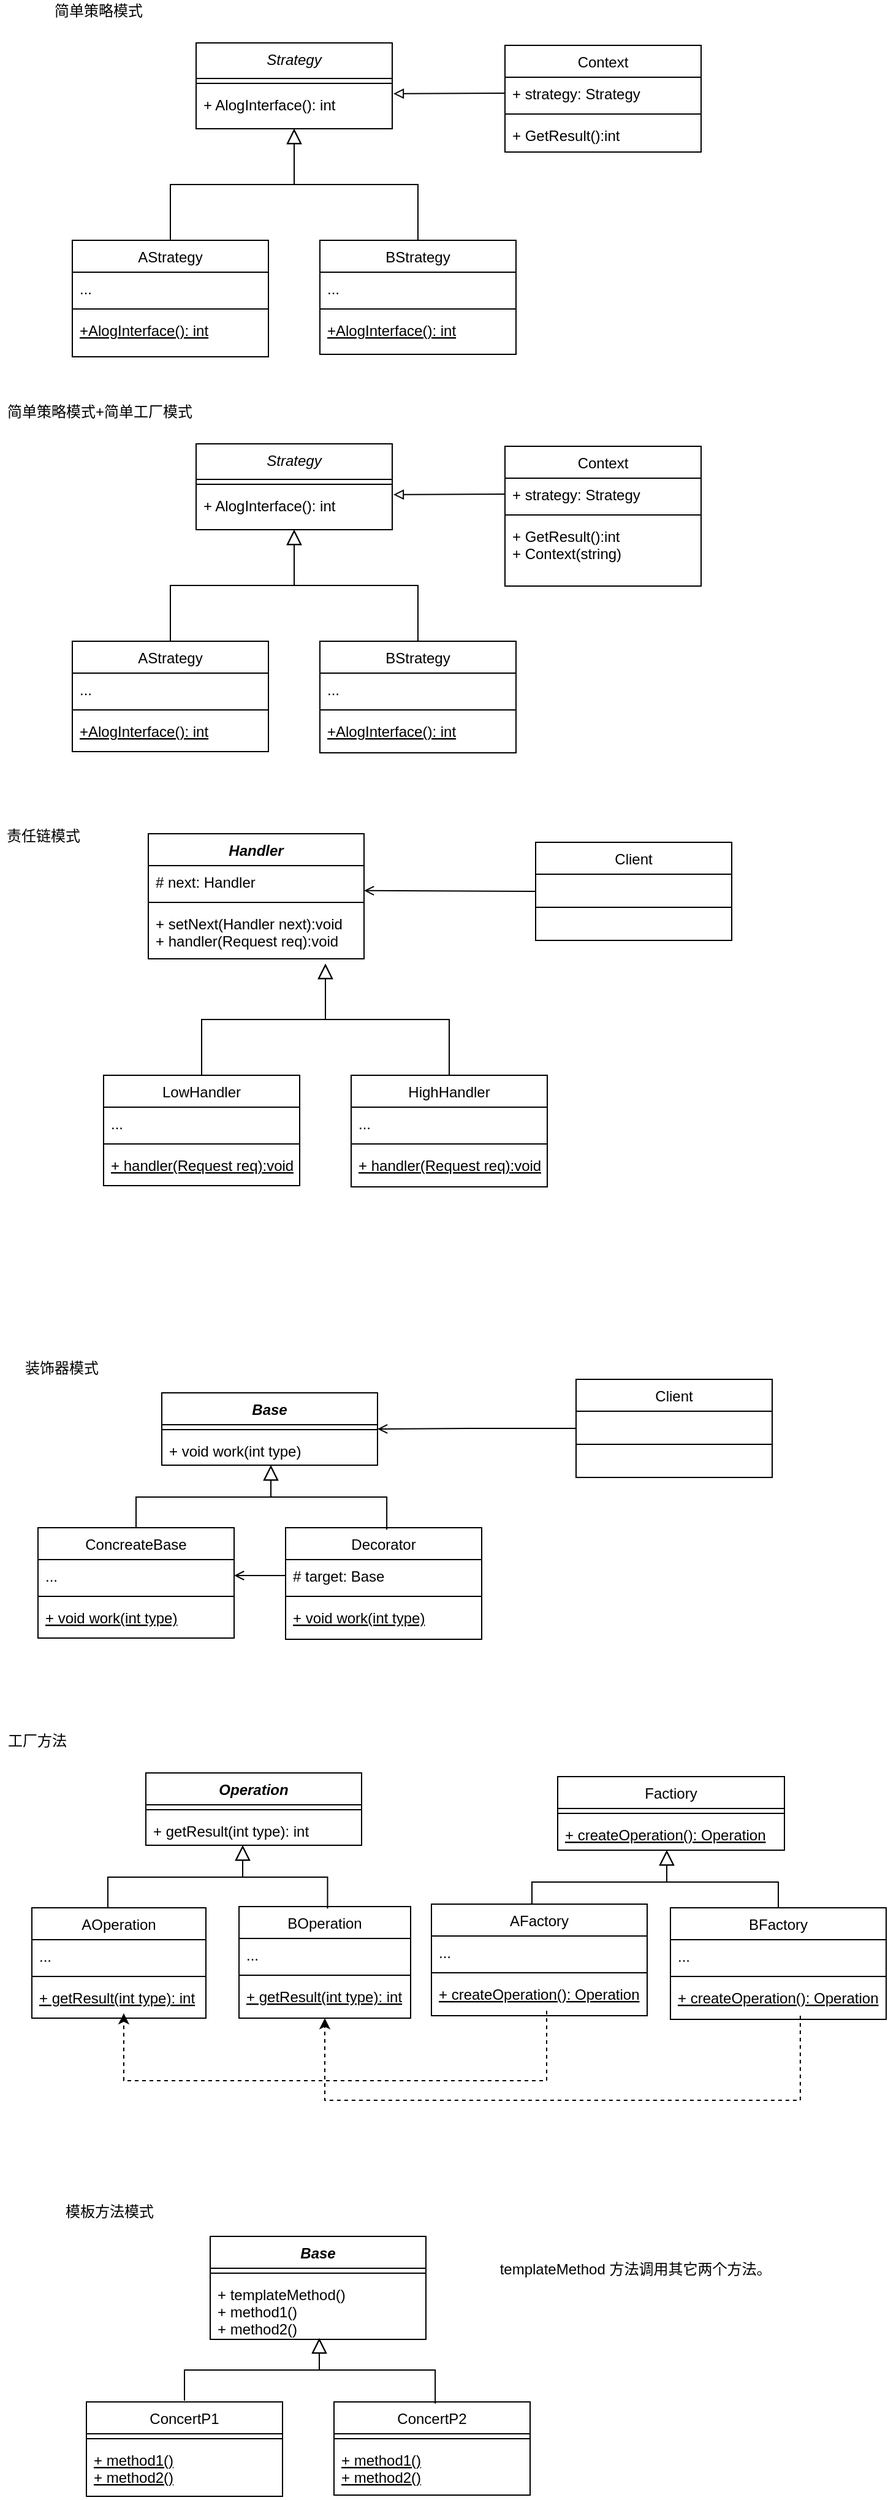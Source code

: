 <mxfile version="17.2.4" type="device"><diagram id="C5RBs43oDa-KdzZeNtuy" name="Page-1"><mxGraphModel dx="1016" dy="612" grid="0" gridSize="10" guides="1" tooltips="1" connect="1" arrows="1" fold="1" page="1" pageScale="1" pageWidth="827" pageHeight="1169" math="0" shadow="0"><root><mxCell id="WIyWlLk6GJQsqaUBKTNV-0"/><mxCell id="WIyWlLk6GJQsqaUBKTNV-1" parent="WIyWlLk6GJQsqaUBKTNV-0"/><mxCell id="zkfFHV4jXpPFQw0GAbJ--0" value="Strategy" style="swimlane;fontStyle=2;align=center;verticalAlign=top;childLayout=stackLayout;horizontal=1;startSize=29;horizontalStack=0;resizeParent=1;resizeLast=0;collapsible=1;marginBottom=0;rounded=0;shadow=0;strokeWidth=1;" parent="WIyWlLk6GJQsqaUBKTNV-1" vertex="1"><mxGeometry x="220" y="120" width="160" height="70" as="geometry"><mxRectangle x="230" y="140" width="160" height="26" as="alternateBounds"/></mxGeometry></mxCell><mxCell id="zkfFHV4jXpPFQw0GAbJ--4" value="" style="line;html=1;strokeWidth=1;align=left;verticalAlign=middle;spacingTop=-1;spacingLeft=3;spacingRight=3;rotatable=0;labelPosition=right;points=[];portConstraint=eastwest;" parent="zkfFHV4jXpPFQw0GAbJ--0" vertex="1"><mxGeometry y="29" width="160" height="8" as="geometry"/></mxCell><mxCell id="zkfFHV4jXpPFQw0GAbJ--5" value="+ AlogInterface(): int" style="text;align=left;verticalAlign=top;spacingLeft=4;spacingRight=4;overflow=hidden;rotatable=0;points=[[0,0.5],[1,0.5]];portConstraint=eastwest;" parent="zkfFHV4jXpPFQw0GAbJ--0" vertex="1"><mxGeometry y="37" width="160" height="23" as="geometry"/></mxCell><mxCell id="zkfFHV4jXpPFQw0GAbJ--6" value="AStrategy" style="swimlane;fontStyle=0;align=center;verticalAlign=top;childLayout=stackLayout;horizontal=1;startSize=26;horizontalStack=0;resizeParent=1;resizeLast=0;collapsible=1;marginBottom=0;rounded=0;shadow=0;strokeWidth=1;" parent="WIyWlLk6GJQsqaUBKTNV-1" vertex="1"><mxGeometry x="119" y="281" width="160" height="95" as="geometry"><mxRectangle x="130" y="380" width="160" height="26" as="alternateBounds"/></mxGeometry></mxCell><mxCell id="zkfFHV4jXpPFQw0GAbJ--7" value="..." style="text;align=left;verticalAlign=top;spacingLeft=4;spacingRight=4;overflow=hidden;rotatable=0;points=[[0,0.5],[1,0.5]];portConstraint=eastwest;" parent="zkfFHV4jXpPFQw0GAbJ--6" vertex="1"><mxGeometry y="26" width="160" height="26" as="geometry"/></mxCell><mxCell id="zkfFHV4jXpPFQw0GAbJ--9" value="" style="line;html=1;strokeWidth=1;align=left;verticalAlign=middle;spacingTop=-1;spacingLeft=3;spacingRight=3;rotatable=0;labelPosition=right;points=[];portConstraint=eastwest;" parent="zkfFHV4jXpPFQw0GAbJ--6" vertex="1"><mxGeometry y="52" width="160" height="8" as="geometry"/></mxCell><mxCell id="zkfFHV4jXpPFQw0GAbJ--10" value="+AlogInterface(): int" style="text;align=left;verticalAlign=top;spacingLeft=4;spacingRight=4;overflow=hidden;rotatable=0;points=[[0,0.5],[1,0.5]];portConstraint=eastwest;fontStyle=4" parent="zkfFHV4jXpPFQw0GAbJ--6" vertex="1"><mxGeometry y="60" width="160" height="26" as="geometry"/></mxCell><mxCell id="zkfFHV4jXpPFQw0GAbJ--12" value="" style="endArrow=block;endSize=10;endFill=0;shadow=0;strokeWidth=1;rounded=0;edgeStyle=elbowEdgeStyle;elbow=vertical;" parent="WIyWlLk6GJQsqaUBKTNV-1" source="zkfFHV4jXpPFQw0GAbJ--6" target="zkfFHV4jXpPFQw0GAbJ--0" edge="1"><mxGeometry width="160" relative="1" as="geometry"><mxPoint x="200" y="203" as="sourcePoint"/><mxPoint x="200" y="203" as="targetPoint"/></mxGeometry></mxCell><mxCell id="zkfFHV4jXpPFQw0GAbJ--16" value="" style="endArrow=block;endSize=10;endFill=0;shadow=0;strokeWidth=1;rounded=0;edgeStyle=elbowEdgeStyle;elbow=vertical;exitX=0.5;exitY=0;exitDx=0;exitDy=0;" parent="WIyWlLk6GJQsqaUBKTNV-1" source="UuvxoceK0n72K5gJhey3-2" edge="1"><mxGeometry width="160" relative="1" as="geometry"><mxPoint x="385" y="244" as="sourcePoint"/><mxPoint x="300" y="190" as="targetPoint"/></mxGeometry></mxCell><mxCell id="zkfFHV4jXpPFQw0GAbJ--17" value="Context" style="swimlane;fontStyle=0;align=center;verticalAlign=top;childLayout=stackLayout;horizontal=1;startSize=26;horizontalStack=0;resizeParent=1;resizeLast=0;collapsible=1;marginBottom=0;rounded=0;shadow=0;strokeWidth=1;" parent="WIyWlLk6GJQsqaUBKTNV-1" vertex="1"><mxGeometry x="472" y="122" width="160" height="87" as="geometry"><mxRectangle x="550" y="140" width="160" height="26" as="alternateBounds"/></mxGeometry></mxCell><mxCell id="zkfFHV4jXpPFQw0GAbJ--18" value="+ strategy: Strategy " style="text;align=left;verticalAlign=top;spacingLeft=4;spacingRight=4;overflow=hidden;rotatable=0;points=[[0,0.5],[1,0.5]];portConstraint=eastwest;" parent="zkfFHV4jXpPFQw0GAbJ--17" vertex="1"><mxGeometry y="26" width="160" height="26" as="geometry"/></mxCell><mxCell id="zkfFHV4jXpPFQw0GAbJ--23" value="" style="line;html=1;strokeWidth=1;align=left;verticalAlign=middle;spacingTop=-1;spacingLeft=3;spacingRight=3;rotatable=0;labelPosition=right;points=[];portConstraint=eastwest;" parent="zkfFHV4jXpPFQw0GAbJ--17" vertex="1"><mxGeometry y="52" width="160" height="8" as="geometry"/></mxCell><mxCell id="zkfFHV4jXpPFQw0GAbJ--25" value="+ GetResult():int" style="text;align=left;verticalAlign=top;spacingLeft=4;spacingRight=4;overflow=hidden;rotatable=0;points=[[0,0.5],[1,0.5]];portConstraint=eastwest;" parent="zkfFHV4jXpPFQw0GAbJ--17" vertex="1"><mxGeometry y="60" width="160" height="26" as="geometry"/></mxCell><mxCell id="UuvxoceK0n72K5gJhey3-1" value="" style="endArrow=block;html=1;rounded=0;entryX=1.006;entryY=0.192;entryDx=0;entryDy=0;entryPerimeter=0;exitX=0;exitY=0.5;exitDx=0;exitDy=0;endFill=0;" parent="WIyWlLk6GJQsqaUBKTNV-1" source="zkfFHV4jXpPFQw0GAbJ--18" target="zkfFHV4jXpPFQw0GAbJ--5" edge="1"><mxGeometry width="50" height="50" relative="1" as="geometry"><mxPoint x="387" y="331" as="sourcePoint"/><mxPoint x="437" y="281" as="targetPoint"/></mxGeometry></mxCell><mxCell id="UuvxoceK0n72K5gJhey3-2" value="BStrategy" style="swimlane;fontStyle=0;align=center;verticalAlign=top;childLayout=stackLayout;horizontal=1;startSize=26;horizontalStack=0;resizeParent=1;resizeLast=0;collapsible=1;marginBottom=0;rounded=0;shadow=0;strokeWidth=1;" parent="WIyWlLk6GJQsqaUBKTNV-1" vertex="1"><mxGeometry x="321" y="281" width="160" height="93" as="geometry"><mxRectangle x="130" y="380" width="160" height="26" as="alternateBounds"/></mxGeometry></mxCell><mxCell id="UuvxoceK0n72K5gJhey3-3" value="..." style="text;align=left;verticalAlign=top;spacingLeft=4;spacingRight=4;overflow=hidden;rotatable=0;points=[[0,0.5],[1,0.5]];portConstraint=eastwest;" parent="UuvxoceK0n72K5gJhey3-2" vertex="1"><mxGeometry y="26" width="160" height="26" as="geometry"/></mxCell><mxCell id="UuvxoceK0n72K5gJhey3-4" value="" style="line;html=1;strokeWidth=1;align=left;verticalAlign=middle;spacingTop=-1;spacingLeft=3;spacingRight=3;rotatable=0;labelPosition=right;points=[];portConstraint=eastwest;" parent="UuvxoceK0n72K5gJhey3-2" vertex="1"><mxGeometry y="52" width="160" height="8" as="geometry"/></mxCell><mxCell id="UuvxoceK0n72K5gJhey3-5" value="+AlogInterface(): int" style="text;align=left;verticalAlign=top;spacingLeft=4;spacingRight=4;overflow=hidden;rotatable=0;points=[[0,0.5],[1,0.5]];portConstraint=eastwest;fontStyle=4" parent="UuvxoceK0n72K5gJhey3-2" vertex="1"><mxGeometry y="60" width="160" height="26" as="geometry"/></mxCell><mxCell id="UuvxoceK0n72K5gJhey3-6" value="简单策略模式" style="text;html=1;align=center;verticalAlign=middle;resizable=0;points=[];autosize=1;strokeColor=none;fillColor=none;" parent="WIyWlLk6GJQsqaUBKTNV-1" vertex="1"><mxGeometry x="99" y="85" width="82" height="18" as="geometry"/></mxCell><mxCell id="UuvxoceK0n72K5gJhey3-7" value="Strategy" style="swimlane;fontStyle=2;align=center;verticalAlign=top;childLayout=stackLayout;horizontal=1;startSize=29;horizontalStack=0;resizeParent=1;resizeLast=0;collapsible=1;marginBottom=0;rounded=0;shadow=0;strokeWidth=1;" parent="WIyWlLk6GJQsqaUBKTNV-1" vertex="1"><mxGeometry x="220" y="447" width="160" height="70" as="geometry"><mxRectangle x="230" y="140" width="160" height="26" as="alternateBounds"/></mxGeometry></mxCell><mxCell id="UuvxoceK0n72K5gJhey3-8" value="" style="line;html=1;strokeWidth=1;align=left;verticalAlign=middle;spacingTop=-1;spacingLeft=3;spacingRight=3;rotatable=0;labelPosition=right;points=[];portConstraint=eastwest;" parent="UuvxoceK0n72K5gJhey3-7" vertex="1"><mxGeometry y="29" width="160" height="8" as="geometry"/></mxCell><mxCell id="UuvxoceK0n72K5gJhey3-9" value="+ AlogInterface(): int" style="text;align=left;verticalAlign=top;spacingLeft=4;spacingRight=4;overflow=hidden;rotatable=0;points=[[0,0.5],[1,0.5]];portConstraint=eastwest;" parent="UuvxoceK0n72K5gJhey3-7" vertex="1"><mxGeometry y="37" width="160" height="23" as="geometry"/></mxCell><mxCell id="UuvxoceK0n72K5gJhey3-10" value="AStrategy" style="swimlane;fontStyle=0;align=center;verticalAlign=top;childLayout=stackLayout;horizontal=1;startSize=26;horizontalStack=0;resizeParent=1;resizeLast=0;collapsible=1;marginBottom=0;rounded=0;shadow=0;strokeWidth=1;" parent="WIyWlLk6GJQsqaUBKTNV-1" vertex="1"><mxGeometry x="119" y="608" width="160" height="90" as="geometry"><mxRectangle x="130" y="380" width="160" height="26" as="alternateBounds"/></mxGeometry></mxCell><mxCell id="UuvxoceK0n72K5gJhey3-11" value="..." style="text;align=left;verticalAlign=top;spacingLeft=4;spacingRight=4;overflow=hidden;rotatable=0;points=[[0,0.5],[1,0.5]];portConstraint=eastwest;" parent="UuvxoceK0n72K5gJhey3-10" vertex="1"><mxGeometry y="26" width="160" height="26" as="geometry"/></mxCell><mxCell id="UuvxoceK0n72K5gJhey3-12" value="" style="line;html=1;strokeWidth=1;align=left;verticalAlign=middle;spacingTop=-1;spacingLeft=3;spacingRight=3;rotatable=0;labelPosition=right;points=[];portConstraint=eastwest;" parent="UuvxoceK0n72K5gJhey3-10" vertex="1"><mxGeometry y="52" width="160" height="8" as="geometry"/></mxCell><mxCell id="UuvxoceK0n72K5gJhey3-13" value="+AlogInterface(): int" style="text;align=left;verticalAlign=top;spacingLeft=4;spacingRight=4;overflow=hidden;rotatable=0;points=[[0,0.5],[1,0.5]];portConstraint=eastwest;fontStyle=4" parent="UuvxoceK0n72K5gJhey3-10" vertex="1"><mxGeometry y="60" width="160" height="26" as="geometry"/></mxCell><mxCell id="UuvxoceK0n72K5gJhey3-14" value="" style="endArrow=block;endSize=10;endFill=0;shadow=0;strokeWidth=1;rounded=0;edgeStyle=elbowEdgeStyle;elbow=vertical;" parent="WIyWlLk6GJQsqaUBKTNV-1" source="UuvxoceK0n72K5gJhey3-10" target="UuvxoceK0n72K5gJhey3-7" edge="1"><mxGeometry width="160" relative="1" as="geometry"><mxPoint x="200" y="530" as="sourcePoint"/><mxPoint x="200" y="530" as="targetPoint"/></mxGeometry></mxCell><mxCell id="UuvxoceK0n72K5gJhey3-15" value="" style="endArrow=block;endSize=10;endFill=0;shadow=0;strokeWidth=1;rounded=0;edgeStyle=elbowEdgeStyle;elbow=vertical;exitX=0.5;exitY=0;exitDx=0;exitDy=0;" parent="WIyWlLk6GJQsqaUBKTNV-1" source="UuvxoceK0n72K5gJhey3-21" edge="1"><mxGeometry width="160" relative="1" as="geometry"><mxPoint x="385" y="571" as="sourcePoint"/><mxPoint x="300" y="517" as="targetPoint"/></mxGeometry></mxCell><mxCell id="UuvxoceK0n72K5gJhey3-16" value="Context" style="swimlane;fontStyle=0;align=center;verticalAlign=top;childLayout=stackLayout;horizontal=1;startSize=26;horizontalStack=0;resizeParent=1;resizeLast=0;collapsible=1;marginBottom=0;rounded=0;shadow=0;strokeWidth=1;" parent="WIyWlLk6GJQsqaUBKTNV-1" vertex="1"><mxGeometry x="472" y="449" width="160" height="114" as="geometry"><mxRectangle x="550" y="140" width="160" height="26" as="alternateBounds"/></mxGeometry></mxCell><mxCell id="UuvxoceK0n72K5gJhey3-17" value="+ strategy: Strategy " style="text;align=left;verticalAlign=top;spacingLeft=4;spacingRight=4;overflow=hidden;rotatable=0;points=[[0,0.5],[1,0.5]];portConstraint=eastwest;" parent="UuvxoceK0n72K5gJhey3-16" vertex="1"><mxGeometry y="26" width="160" height="26" as="geometry"/></mxCell><mxCell id="UuvxoceK0n72K5gJhey3-18" value="" style="line;html=1;strokeWidth=1;align=left;verticalAlign=middle;spacingTop=-1;spacingLeft=3;spacingRight=3;rotatable=0;labelPosition=right;points=[];portConstraint=eastwest;" parent="UuvxoceK0n72K5gJhey3-16" vertex="1"><mxGeometry y="52" width="160" height="8" as="geometry"/></mxCell><mxCell id="UuvxoceK0n72K5gJhey3-19" value="+ GetResult():int&#10;+ Context(string)" style="text;align=left;verticalAlign=top;spacingLeft=4;spacingRight=4;overflow=hidden;rotatable=0;points=[[0,0.5],[1,0.5]];portConstraint=eastwest;" parent="UuvxoceK0n72K5gJhey3-16" vertex="1"><mxGeometry y="60" width="160" height="54" as="geometry"/></mxCell><mxCell id="UuvxoceK0n72K5gJhey3-20" value="" style="endArrow=block;html=1;rounded=0;entryX=1.006;entryY=0.192;entryDx=0;entryDy=0;entryPerimeter=0;exitX=0;exitY=0.5;exitDx=0;exitDy=0;endFill=0;" parent="WIyWlLk6GJQsqaUBKTNV-1" source="UuvxoceK0n72K5gJhey3-17" target="UuvxoceK0n72K5gJhey3-9" edge="1"><mxGeometry width="50" height="50" relative="1" as="geometry"><mxPoint x="387" y="658" as="sourcePoint"/><mxPoint x="437" y="608" as="targetPoint"/></mxGeometry></mxCell><mxCell id="UuvxoceK0n72K5gJhey3-21" value="BStrategy" style="swimlane;fontStyle=0;align=center;verticalAlign=top;childLayout=stackLayout;horizontal=1;startSize=26;horizontalStack=0;resizeParent=1;resizeLast=0;collapsible=1;marginBottom=0;rounded=0;shadow=0;strokeWidth=1;" parent="WIyWlLk6GJQsqaUBKTNV-1" vertex="1"><mxGeometry x="321" y="608" width="160" height="91" as="geometry"><mxRectangle x="130" y="380" width="160" height="26" as="alternateBounds"/></mxGeometry></mxCell><mxCell id="UuvxoceK0n72K5gJhey3-22" value="..." style="text;align=left;verticalAlign=top;spacingLeft=4;spacingRight=4;overflow=hidden;rotatable=0;points=[[0,0.5],[1,0.5]];portConstraint=eastwest;" parent="UuvxoceK0n72K5gJhey3-21" vertex="1"><mxGeometry y="26" width="160" height="26" as="geometry"/></mxCell><mxCell id="UuvxoceK0n72K5gJhey3-23" value="" style="line;html=1;strokeWidth=1;align=left;verticalAlign=middle;spacingTop=-1;spacingLeft=3;spacingRight=3;rotatable=0;labelPosition=right;points=[];portConstraint=eastwest;" parent="UuvxoceK0n72K5gJhey3-21" vertex="1"><mxGeometry y="52" width="160" height="8" as="geometry"/></mxCell><mxCell id="UuvxoceK0n72K5gJhey3-24" value="+AlogInterface(): int" style="text;align=left;verticalAlign=top;spacingLeft=4;spacingRight=4;overflow=hidden;rotatable=0;points=[[0,0.5],[1,0.5]];portConstraint=eastwest;fontStyle=4" parent="UuvxoceK0n72K5gJhey3-21" vertex="1"><mxGeometry y="60" width="160" height="26" as="geometry"/></mxCell><mxCell id="UuvxoceK0n72K5gJhey3-25" value="简单策略模式+简单工厂模式" style="text;html=1;align=center;verticalAlign=middle;resizable=0;points=[];autosize=1;strokeColor=none;fillColor=none;" parent="WIyWlLk6GJQsqaUBKTNV-1" vertex="1"><mxGeometry x="60" y="412" width="161" height="18" as="geometry"/></mxCell><mxCell id="tJaHJ7owjkDGEUXSFkNR-0" value="责任链模式" style="text;html=1;align=center;verticalAlign=middle;resizable=0;points=[];autosize=1;strokeColor=none;fillColor=none;" vertex="1" parent="WIyWlLk6GJQsqaUBKTNV-1"><mxGeometry x="60" y="758" width="70" height="18" as="geometry"/></mxCell><mxCell id="tJaHJ7owjkDGEUXSFkNR-4" value="LowHandler" style="swimlane;fontStyle=0;align=center;verticalAlign=top;childLayout=stackLayout;horizontal=1;startSize=26;horizontalStack=0;resizeParent=1;resizeLast=0;collapsible=1;marginBottom=0;rounded=0;shadow=0;strokeWidth=1;" vertex="1" parent="WIyWlLk6GJQsqaUBKTNV-1"><mxGeometry x="144.5" y="962" width="160" height="90" as="geometry"><mxRectangle x="130" y="380" width="160" height="26" as="alternateBounds"/></mxGeometry></mxCell><mxCell id="tJaHJ7owjkDGEUXSFkNR-5" value="..." style="text;align=left;verticalAlign=top;spacingLeft=4;spacingRight=4;overflow=hidden;rotatable=0;points=[[0,0.5],[1,0.5]];portConstraint=eastwest;" vertex="1" parent="tJaHJ7owjkDGEUXSFkNR-4"><mxGeometry y="26" width="160" height="26" as="geometry"/></mxCell><mxCell id="tJaHJ7owjkDGEUXSFkNR-6" value="" style="line;html=1;strokeWidth=1;align=left;verticalAlign=middle;spacingTop=-1;spacingLeft=3;spacingRight=3;rotatable=0;labelPosition=right;points=[];portConstraint=eastwest;" vertex="1" parent="tJaHJ7owjkDGEUXSFkNR-4"><mxGeometry y="52" width="160" height="8" as="geometry"/></mxCell><mxCell id="tJaHJ7owjkDGEUXSFkNR-7" value="+ handler(Request req):void" style="text;align=left;verticalAlign=top;spacingLeft=4;spacingRight=4;overflow=hidden;rotatable=0;points=[[0,0.5],[1,0.5]];portConstraint=eastwest;fontStyle=4" vertex="1" parent="tJaHJ7owjkDGEUXSFkNR-4"><mxGeometry y="60" width="160" height="26" as="geometry"/></mxCell><mxCell id="tJaHJ7owjkDGEUXSFkNR-8" value="" style="endArrow=block;endSize=10;endFill=0;shadow=0;strokeWidth=1;rounded=0;edgeStyle=elbowEdgeStyle;elbow=vertical;" edge="1" parent="WIyWlLk6GJQsqaUBKTNV-1" source="tJaHJ7owjkDGEUXSFkNR-4"><mxGeometry width="160" relative="1" as="geometry"><mxPoint x="225.5" y="884" as="sourcePoint"/><mxPoint x="325.5" y="871" as="targetPoint"/></mxGeometry></mxCell><mxCell id="tJaHJ7owjkDGEUXSFkNR-9" value="" style="endArrow=block;endSize=10;endFill=0;shadow=0;strokeWidth=1;rounded=0;edgeStyle=elbowEdgeStyle;elbow=vertical;exitX=0.5;exitY=0;exitDx=0;exitDy=0;" edge="1" parent="WIyWlLk6GJQsqaUBKTNV-1" source="tJaHJ7owjkDGEUXSFkNR-15"><mxGeometry width="160" relative="1" as="geometry"><mxPoint x="410.5" y="925" as="sourcePoint"/><mxPoint x="325.5" y="871" as="targetPoint"/></mxGeometry></mxCell><mxCell id="tJaHJ7owjkDGEUXSFkNR-10" value="Client" style="swimlane;fontStyle=0;align=center;verticalAlign=top;childLayout=stackLayout;horizontal=1;startSize=26;horizontalStack=0;resizeParent=1;resizeLast=0;collapsible=1;marginBottom=0;rounded=0;shadow=0;strokeWidth=1;" vertex="1" parent="WIyWlLk6GJQsqaUBKTNV-1"><mxGeometry x="497" y="772" width="160" height="80" as="geometry"><mxRectangle x="550" y="140" width="160" height="26" as="alternateBounds"/></mxGeometry></mxCell><mxCell id="tJaHJ7owjkDGEUXSFkNR-12" value="" style="line;html=1;strokeWidth=1;align=left;verticalAlign=middle;spacingTop=-1;spacingLeft=3;spacingRight=3;rotatable=0;labelPosition=right;points=[];portConstraint=eastwest;" vertex="1" parent="tJaHJ7owjkDGEUXSFkNR-10"><mxGeometry y="26" width="160" height="54" as="geometry"/></mxCell><mxCell id="tJaHJ7owjkDGEUXSFkNR-15" value="HighHandler" style="swimlane;fontStyle=0;align=center;verticalAlign=top;childLayout=stackLayout;horizontal=1;startSize=26;horizontalStack=0;resizeParent=1;resizeLast=0;collapsible=1;marginBottom=0;rounded=0;shadow=0;strokeWidth=1;" vertex="1" parent="WIyWlLk6GJQsqaUBKTNV-1"><mxGeometry x="346.5" y="962" width="160" height="91" as="geometry"><mxRectangle x="130" y="380" width="160" height="26" as="alternateBounds"/></mxGeometry></mxCell><mxCell id="tJaHJ7owjkDGEUXSFkNR-16" value="..." style="text;align=left;verticalAlign=top;spacingLeft=4;spacingRight=4;overflow=hidden;rotatable=0;points=[[0,0.5],[1,0.5]];portConstraint=eastwest;" vertex="1" parent="tJaHJ7owjkDGEUXSFkNR-15"><mxGeometry y="26" width="160" height="26" as="geometry"/></mxCell><mxCell id="tJaHJ7owjkDGEUXSFkNR-17" value="" style="line;html=1;strokeWidth=1;align=left;verticalAlign=middle;spacingTop=-1;spacingLeft=3;spacingRight=3;rotatable=0;labelPosition=right;points=[];portConstraint=eastwest;" vertex="1" parent="tJaHJ7owjkDGEUXSFkNR-15"><mxGeometry y="52" width="160" height="8" as="geometry"/></mxCell><mxCell id="tJaHJ7owjkDGEUXSFkNR-18" value="+ handler(Request req):void" style="text;align=left;verticalAlign=top;spacingLeft=4;spacingRight=4;overflow=hidden;rotatable=0;points=[[0,0.5],[1,0.5]];portConstraint=eastwest;fontStyle=4" vertex="1" parent="tJaHJ7owjkDGEUXSFkNR-15"><mxGeometry y="60" width="160" height="26" as="geometry"/></mxCell><mxCell id="tJaHJ7owjkDGEUXSFkNR-29" value="Handler" style="swimlane;fontStyle=3;align=center;verticalAlign=top;childLayout=stackLayout;horizontal=1;startSize=26;horizontalStack=0;resizeParent=1;resizeParentMax=0;resizeLast=0;collapsible=1;marginBottom=0;swimlaneFillColor=default;" vertex="1" parent="WIyWlLk6GJQsqaUBKTNV-1"><mxGeometry x="181" y="765" width="176" height="102" as="geometry"/></mxCell><mxCell id="tJaHJ7owjkDGEUXSFkNR-30" value="# next: Handler " style="text;strokeColor=none;fillColor=none;align=left;verticalAlign=top;spacingLeft=4;spacingRight=4;overflow=hidden;rotatable=0;points=[[0,0.5],[1,0.5]];portConstraint=eastwest;" vertex="1" parent="tJaHJ7owjkDGEUXSFkNR-29"><mxGeometry y="26" width="176" height="26" as="geometry"/></mxCell><mxCell id="tJaHJ7owjkDGEUXSFkNR-14" value="" style="endArrow=open;html=1;rounded=0;entryX=1.006;entryY=0.192;entryDx=0;entryDy=0;entryPerimeter=0;exitX=0;exitY=0.5;exitDx=0;exitDy=0;endFill=0;" edge="1" parent="tJaHJ7owjkDGEUXSFkNR-29" source="tJaHJ7owjkDGEUXSFkNR-10"><mxGeometry width="50" height="50" relative="1" as="geometry"><mxPoint x="266.54" y="20.0" as="sourcePoint"/><mxPoint x="176.0" y="46.416" as="targetPoint"/></mxGeometry></mxCell><mxCell id="tJaHJ7owjkDGEUXSFkNR-31" value="" style="line;strokeWidth=1;fillColor=none;align=left;verticalAlign=middle;spacingTop=-1;spacingLeft=3;spacingRight=3;rotatable=0;labelPosition=right;points=[];portConstraint=eastwest;" vertex="1" parent="tJaHJ7owjkDGEUXSFkNR-29"><mxGeometry y="52" width="176" height="8" as="geometry"/></mxCell><mxCell id="tJaHJ7owjkDGEUXSFkNR-32" value="+ setNext(Handler next):void&#10;+ handler(Request req):void" style="text;strokeColor=none;fillColor=none;align=left;verticalAlign=top;spacingLeft=4;spacingRight=4;overflow=hidden;rotatable=0;points=[[0,0.5],[1,0.5]];portConstraint=eastwest;" vertex="1" parent="tJaHJ7owjkDGEUXSFkNR-29"><mxGeometry y="60" width="176" height="42" as="geometry"/></mxCell><mxCell id="tJaHJ7owjkDGEUXSFkNR-33" value="Base" style="swimlane;fontStyle=3;align=center;verticalAlign=top;childLayout=stackLayout;horizontal=1;startSize=26;horizontalStack=0;resizeParent=1;resizeParentMax=0;resizeLast=0;collapsible=1;marginBottom=0;swimlaneFillColor=default;" vertex="1" parent="WIyWlLk6GJQsqaUBKTNV-1"><mxGeometry x="192" y="1221" width="176" height="59" as="geometry"/></mxCell><mxCell id="tJaHJ7owjkDGEUXSFkNR-36" value="" style="line;strokeWidth=1;fillColor=none;align=left;verticalAlign=middle;spacingTop=-1;spacingLeft=3;spacingRight=3;rotatable=0;labelPosition=right;points=[];portConstraint=eastwest;" vertex="1" parent="tJaHJ7owjkDGEUXSFkNR-33"><mxGeometry y="26" width="176" height="8" as="geometry"/></mxCell><mxCell id="tJaHJ7owjkDGEUXSFkNR-37" value="+ void work(int type)" style="text;strokeColor=none;fillColor=none;align=left;verticalAlign=top;spacingLeft=4;spacingRight=4;overflow=hidden;rotatable=0;points=[[0,0.5],[1,0.5]];portConstraint=eastwest;" vertex="1" parent="tJaHJ7owjkDGEUXSFkNR-33"><mxGeometry y="34" width="176" height="25" as="geometry"/></mxCell><mxCell id="tJaHJ7owjkDGEUXSFkNR-38" value="装饰器模式" style="text;html=1;align=center;verticalAlign=middle;resizable=0;points=[];autosize=1;strokeColor=none;fillColor=none;" vertex="1" parent="WIyWlLk6GJQsqaUBKTNV-1"><mxGeometry x="74.5" y="1192" width="70" height="18" as="geometry"/></mxCell><mxCell id="tJaHJ7owjkDGEUXSFkNR-39" value="ConcreateBase" style="swimlane;fontStyle=0;align=center;verticalAlign=top;childLayout=stackLayout;horizontal=1;startSize=26;horizontalStack=0;resizeParent=1;resizeLast=0;collapsible=1;marginBottom=0;rounded=0;shadow=0;strokeWidth=1;" vertex="1" parent="WIyWlLk6GJQsqaUBKTNV-1"><mxGeometry x="91" y="1331" width="160" height="90" as="geometry"><mxRectangle x="130" y="380" width="160" height="26" as="alternateBounds"/></mxGeometry></mxCell><mxCell id="tJaHJ7owjkDGEUXSFkNR-40" value="..." style="text;align=left;verticalAlign=top;spacingLeft=4;spacingRight=4;overflow=hidden;rotatable=0;points=[[0,0.5],[1,0.5]];portConstraint=eastwest;" vertex="1" parent="tJaHJ7owjkDGEUXSFkNR-39"><mxGeometry y="26" width="160" height="26" as="geometry"/></mxCell><mxCell id="tJaHJ7owjkDGEUXSFkNR-41" value="" style="line;html=1;strokeWidth=1;align=left;verticalAlign=middle;spacingTop=-1;spacingLeft=3;spacingRight=3;rotatable=0;labelPosition=right;points=[];portConstraint=eastwest;" vertex="1" parent="tJaHJ7owjkDGEUXSFkNR-39"><mxGeometry y="52" width="160" height="8" as="geometry"/></mxCell><mxCell id="tJaHJ7owjkDGEUXSFkNR-42" value="+ void work(int type)" style="text;align=left;verticalAlign=top;spacingLeft=4;spacingRight=4;overflow=hidden;rotatable=0;points=[[0,0.5],[1,0.5]];portConstraint=eastwest;fontStyle=4" vertex="1" parent="tJaHJ7owjkDGEUXSFkNR-39"><mxGeometry y="60" width="160" height="26" as="geometry"/></mxCell><mxCell id="tJaHJ7owjkDGEUXSFkNR-43" value="Decorator" style="swimlane;fontStyle=0;align=center;verticalAlign=top;childLayout=stackLayout;horizontal=1;startSize=26;horizontalStack=0;resizeParent=1;resizeLast=0;collapsible=1;marginBottom=0;rounded=0;shadow=0;strokeWidth=1;" vertex="1" parent="WIyWlLk6GJQsqaUBKTNV-1"><mxGeometry x="293" y="1331" width="160" height="91" as="geometry"><mxRectangle x="130" y="380" width="160" height="26" as="alternateBounds"/></mxGeometry></mxCell><mxCell id="tJaHJ7owjkDGEUXSFkNR-44" value="# target: Base" style="text;align=left;verticalAlign=top;spacingLeft=4;spacingRight=4;overflow=hidden;rotatable=0;points=[[0,0.5],[1,0.5]];portConstraint=eastwest;" vertex="1" parent="tJaHJ7owjkDGEUXSFkNR-43"><mxGeometry y="26" width="160" height="26" as="geometry"/></mxCell><mxCell id="tJaHJ7owjkDGEUXSFkNR-45" value="" style="line;html=1;strokeWidth=1;align=left;verticalAlign=middle;spacingTop=-1;spacingLeft=3;spacingRight=3;rotatable=0;labelPosition=right;points=[];portConstraint=eastwest;" vertex="1" parent="tJaHJ7owjkDGEUXSFkNR-43"><mxGeometry y="52" width="160" height="8" as="geometry"/></mxCell><mxCell id="tJaHJ7owjkDGEUXSFkNR-46" value="+ void work(int type)" style="text;align=left;verticalAlign=top;spacingLeft=4;spacingRight=4;overflow=hidden;rotatable=0;points=[[0,0.5],[1,0.5]];portConstraint=eastwest;fontStyle=4" vertex="1" parent="tJaHJ7owjkDGEUXSFkNR-43"><mxGeometry y="60" width="160" height="26" as="geometry"/></mxCell><mxCell id="tJaHJ7owjkDGEUXSFkNR-47" value="" style="endArrow=block;endSize=10;endFill=0;shadow=0;strokeWidth=1;rounded=0;edgeStyle=elbowEdgeStyle;elbow=vertical;" edge="1" parent="WIyWlLk6GJQsqaUBKTNV-1"><mxGeometry width="160" relative="1" as="geometry"><mxPoint x="171" y="1331" as="sourcePoint"/><mxPoint x="281" y="1280" as="targetPoint"/><Array as="points"><mxPoint x="251" y="1306"/></Array></mxGeometry></mxCell><mxCell id="tJaHJ7owjkDGEUXSFkNR-48" value="" style="endArrow=block;endSize=10;endFill=0;shadow=0;strokeWidth=1;rounded=0;edgeStyle=elbowEdgeStyle;elbow=vertical;exitX=0.516;exitY=0.018;exitDx=0;exitDy=0;exitPerimeter=0;" edge="1" parent="WIyWlLk6GJQsqaUBKTNV-1" source="tJaHJ7owjkDGEUXSFkNR-43"><mxGeometry width="160" relative="1" as="geometry"><mxPoint x="421" y="1327" as="sourcePoint"/><mxPoint x="281" y="1280" as="targetPoint"/><Array as="points"><mxPoint x="328" y="1306"/></Array></mxGeometry></mxCell><mxCell id="tJaHJ7owjkDGEUXSFkNR-49" value="" style="endArrow=open;html=1;rounded=0;exitX=0;exitY=0.5;exitDx=0;exitDy=0;entryX=1;entryY=0.5;entryDx=0;entryDy=0;endFill=0;" edge="1" parent="WIyWlLk6GJQsqaUBKTNV-1" source="tJaHJ7owjkDGEUXSFkNR-44" target="tJaHJ7owjkDGEUXSFkNR-40"><mxGeometry width="50" height="50" relative="1" as="geometry"><mxPoint x="387" y="1315" as="sourcePoint"/><mxPoint x="437" y="1265" as="targetPoint"/></mxGeometry></mxCell><mxCell id="tJaHJ7owjkDGEUXSFkNR-52" style="edgeStyle=orthogonalEdgeStyle;rounded=0;orthogonalLoop=1;jettySize=auto;html=1;exitX=0;exitY=0.5;exitDx=0;exitDy=0;entryX=1;entryY=0.5;entryDx=0;entryDy=0;endArrow=open;endFill=0;" edge="1" parent="WIyWlLk6GJQsqaUBKTNV-1" source="tJaHJ7owjkDGEUXSFkNR-50" target="tJaHJ7owjkDGEUXSFkNR-33"><mxGeometry relative="1" as="geometry"/></mxCell><mxCell id="tJaHJ7owjkDGEUXSFkNR-50" value="Client" style="swimlane;fontStyle=0;align=center;verticalAlign=top;childLayout=stackLayout;horizontal=1;startSize=26;horizontalStack=0;resizeParent=1;resizeLast=0;collapsible=1;marginBottom=0;rounded=0;shadow=0;strokeWidth=1;" vertex="1" parent="WIyWlLk6GJQsqaUBKTNV-1"><mxGeometry x="530" y="1210" width="160" height="80" as="geometry"><mxRectangle x="550" y="140" width="160" height="26" as="alternateBounds"/></mxGeometry></mxCell><mxCell id="tJaHJ7owjkDGEUXSFkNR-51" value="" style="line;html=1;strokeWidth=1;align=left;verticalAlign=middle;spacingTop=-1;spacingLeft=3;spacingRight=3;rotatable=0;labelPosition=right;points=[];portConstraint=eastwest;" vertex="1" parent="tJaHJ7owjkDGEUXSFkNR-50"><mxGeometry y="26" width="160" height="54" as="geometry"/></mxCell><mxCell id="tJaHJ7owjkDGEUXSFkNR-53" value="工厂方法" style="text;html=1;align=center;verticalAlign=middle;resizable=0;points=[];autosize=1;strokeColor=none;fillColor=none;" vertex="1" parent="WIyWlLk6GJQsqaUBKTNV-1"><mxGeometry x="61" y="1496" width="58" height="18" as="geometry"/></mxCell><mxCell id="tJaHJ7owjkDGEUXSFkNR-54" value="Operation" style="swimlane;fontStyle=3;align=center;verticalAlign=top;childLayout=stackLayout;horizontal=1;startSize=26;horizontalStack=0;resizeParent=1;resizeParentMax=0;resizeLast=0;collapsible=1;marginBottom=0;swimlaneFillColor=default;" vertex="1" parent="WIyWlLk6GJQsqaUBKTNV-1"><mxGeometry x="179" y="1531" width="176" height="59" as="geometry"/></mxCell><mxCell id="tJaHJ7owjkDGEUXSFkNR-55" value="" style="line;strokeWidth=1;fillColor=none;align=left;verticalAlign=middle;spacingTop=-1;spacingLeft=3;spacingRight=3;rotatable=0;labelPosition=right;points=[];portConstraint=eastwest;" vertex="1" parent="tJaHJ7owjkDGEUXSFkNR-54"><mxGeometry y="26" width="176" height="8" as="geometry"/></mxCell><mxCell id="tJaHJ7owjkDGEUXSFkNR-56" value="+ getResult(int type): int" style="text;strokeColor=none;fillColor=none;align=left;verticalAlign=top;spacingLeft=4;spacingRight=4;overflow=hidden;rotatable=0;points=[[0,0.5],[1,0.5]];portConstraint=eastwest;" vertex="1" parent="tJaHJ7owjkDGEUXSFkNR-54"><mxGeometry y="34" width="176" height="25" as="geometry"/></mxCell><mxCell id="tJaHJ7owjkDGEUXSFkNR-57" value="AOperation" style="swimlane;fontStyle=0;align=center;verticalAlign=top;childLayout=stackLayout;horizontal=1;startSize=26;horizontalStack=0;resizeParent=1;resizeLast=0;collapsible=1;marginBottom=0;rounded=0;shadow=0;strokeWidth=1;" vertex="1" parent="WIyWlLk6GJQsqaUBKTNV-1"><mxGeometry x="86" y="1641" width="142" height="90" as="geometry"><mxRectangle x="130" y="380" width="160" height="26" as="alternateBounds"/></mxGeometry></mxCell><mxCell id="tJaHJ7owjkDGEUXSFkNR-58" value="..." style="text;align=left;verticalAlign=top;spacingLeft=4;spacingRight=4;overflow=hidden;rotatable=0;points=[[0,0.5],[1,0.5]];portConstraint=eastwest;" vertex="1" parent="tJaHJ7owjkDGEUXSFkNR-57"><mxGeometry y="26" width="142" height="26" as="geometry"/></mxCell><mxCell id="tJaHJ7owjkDGEUXSFkNR-59" value="" style="line;html=1;strokeWidth=1;align=left;verticalAlign=middle;spacingTop=-1;spacingLeft=3;spacingRight=3;rotatable=0;labelPosition=right;points=[];portConstraint=eastwest;" vertex="1" parent="tJaHJ7owjkDGEUXSFkNR-57"><mxGeometry y="52" width="142" height="8" as="geometry"/></mxCell><mxCell id="tJaHJ7owjkDGEUXSFkNR-60" value="+ getResult(int type): int" style="text;align=left;verticalAlign=top;spacingLeft=4;spacingRight=4;overflow=hidden;rotatable=0;points=[[0,0.5],[1,0.5]];portConstraint=eastwest;fontStyle=4" vertex="1" parent="tJaHJ7owjkDGEUXSFkNR-57"><mxGeometry y="60" width="142" height="26" as="geometry"/></mxCell><mxCell id="tJaHJ7owjkDGEUXSFkNR-61" value="BOperation" style="swimlane;fontStyle=0;align=center;verticalAlign=top;childLayout=stackLayout;horizontal=1;startSize=26;horizontalStack=0;resizeParent=1;resizeLast=0;collapsible=1;marginBottom=0;rounded=0;shadow=0;strokeWidth=1;" vertex="1" parent="WIyWlLk6GJQsqaUBKTNV-1"><mxGeometry x="255" y="1640" width="140" height="91" as="geometry"><mxRectangle x="130" y="380" width="160" height="26" as="alternateBounds"/></mxGeometry></mxCell><mxCell id="tJaHJ7owjkDGEUXSFkNR-62" value="..." style="text;align=left;verticalAlign=top;spacingLeft=4;spacingRight=4;overflow=hidden;rotatable=0;points=[[0,0.5],[1,0.5]];portConstraint=eastwest;" vertex="1" parent="tJaHJ7owjkDGEUXSFkNR-61"><mxGeometry y="26" width="140" height="26" as="geometry"/></mxCell><mxCell id="tJaHJ7owjkDGEUXSFkNR-63" value="" style="line;html=1;strokeWidth=1;align=left;verticalAlign=middle;spacingTop=-1;spacingLeft=3;spacingRight=3;rotatable=0;labelPosition=right;points=[];portConstraint=eastwest;" vertex="1" parent="tJaHJ7owjkDGEUXSFkNR-61"><mxGeometry y="52" width="140" height="8" as="geometry"/></mxCell><mxCell id="tJaHJ7owjkDGEUXSFkNR-64" value="+ getResult(int type): int" style="text;align=left;verticalAlign=top;spacingLeft=4;spacingRight=4;overflow=hidden;rotatable=0;points=[[0,0.5],[1,0.5]];portConstraint=eastwest;fontStyle=4" vertex="1" parent="tJaHJ7owjkDGEUXSFkNR-61"><mxGeometry y="60" width="140" height="26" as="geometry"/></mxCell><mxCell id="tJaHJ7owjkDGEUXSFkNR-65" value="" style="endArrow=block;endSize=10;endFill=0;shadow=0;strokeWidth=1;rounded=0;edgeStyle=elbowEdgeStyle;elbow=vertical;" edge="1" parent="WIyWlLk6GJQsqaUBKTNV-1"><mxGeometry width="160" relative="1" as="geometry"><mxPoint x="148" y="1641" as="sourcePoint"/><mxPoint x="258" y="1590" as="targetPoint"/><Array as="points"><mxPoint x="228" y="1616"/></Array></mxGeometry></mxCell><mxCell id="tJaHJ7owjkDGEUXSFkNR-66" value="" style="endArrow=block;endSize=10;endFill=0;shadow=0;strokeWidth=1;rounded=0;edgeStyle=elbowEdgeStyle;elbow=vertical;exitX=0.516;exitY=0.018;exitDx=0;exitDy=0;exitPerimeter=0;" edge="1" parent="WIyWlLk6GJQsqaUBKTNV-1" source="tJaHJ7owjkDGEUXSFkNR-61"><mxGeometry width="160" relative="1" as="geometry"><mxPoint x="398" y="1637" as="sourcePoint"/><mxPoint x="258" y="1590" as="targetPoint"/><Array as="points"><mxPoint x="305" y="1616"/></Array></mxGeometry></mxCell><mxCell id="tJaHJ7owjkDGEUXSFkNR-68" value="Factiory" style="swimlane;fontStyle=0;align=center;verticalAlign=top;childLayout=stackLayout;horizontal=1;startSize=26;horizontalStack=0;resizeParent=1;resizeLast=0;collapsible=1;marginBottom=0;rounded=0;shadow=0;strokeWidth=1;" vertex="1" parent="WIyWlLk6GJQsqaUBKTNV-1"><mxGeometry x="515" y="1534" width="185" height="60" as="geometry"><mxRectangle x="130" y="380" width="160" height="26" as="alternateBounds"/></mxGeometry></mxCell><mxCell id="tJaHJ7owjkDGEUXSFkNR-70" value="" style="line;html=1;strokeWidth=1;align=left;verticalAlign=middle;spacingTop=-1;spacingLeft=3;spacingRight=3;rotatable=0;labelPosition=right;points=[];portConstraint=eastwest;" vertex="1" parent="tJaHJ7owjkDGEUXSFkNR-68"><mxGeometry y="26" width="185" height="8" as="geometry"/></mxCell><mxCell id="tJaHJ7owjkDGEUXSFkNR-71" value="+ createOperation(): Operation" style="text;align=left;verticalAlign=top;spacingLeft=4;spacingRight=4;overflow=hidden;rotatable=0;points=[[0,0.5],[1,0.5]];portConstraint=eastwest;fontStyle=4" vertex="1" parent="tJaHJ7owjkDGEUXSFkNR-68"><mxGeometry y="34" width="185" height="26" as="geometry"/></mxCell><mxCell id="tJaHJ7owjkDGEUXSFkNR-76" value="BFactory" style="swimlane;fontStyle=0;align=center;verticalAlign=top;childLayout=stackLayout;horizontal=1;startSize=26;horizontalStack=0;resizeParent=1;resizeLast=0;collapsible=1;marginBottom=0;rounded=0;shadow=0;strokeWidth=1;" vertex="1" parent="WIyWlLk6GJQsqaUBKTNV-1"><mxGeometry x="607" y="1641" width="176" height="91" as="geometry"><mxRectangle x="130" y="380" width="160" height="26" as="alternateBounds"/></mxGeometry></mxCell><mxCell id="tJaHJ7owjkDGEUXSFkNR-77" value="..." style="text;align=left;verticalAlign=top;spacingLeft=4;spacingRight=4;overflow=hidden;rotatable=0;points=[[0,0.5],[1,0.5]];portConstraint=eastwest;" vertex="1" parent="tJaHJ7owjkDGEUXSFkNR-76"><mxGeometry y="26" width="176" height="26" as="geometry"/></mxCell><mxCell id="tJaHJ7owjkDGEUXSFkNR-78" value="" style="line;html=1;strokeWidth=1;align=left;verticalAlign=middle;spacingTop=-1;spacingLeft=3;spacingRight=3;rotatable=0;labelPosition=right;points=[];portConstraint=eastwest;" vertex="1" parent="tJaHJ7owjkDGEUXSFkNR-76"><mxGeometry y="52" width="176" height="8" as="geometry"/></mxCell><mxCell id="tJaHJ7owjkDGEUXSFkNR-79" value="+ createOperation(): Operation" style="text;align=left;verticalAlign=top;spacingLeft=4;spacingRight=4;overflow=hidden;rotatable=0;points=[[0,0.5],[1,0.5]];portConstraint=eastwest;fontStyle=4" vertex="1" parent="tJaHJ7owjkDGEUXSFkNR-76"><mxGeometry y="60" width="176" height="26" as="geometry"/></mxCell><mxCell id="tJaHJ7owjkDGEUXSFkNR-80" value="" style="endArrow=block;endSize=10;endFill=0;shadow=0;strokeWidth=1;rounded=0;edgeStyle=elbowEdgeStyle;elbow=vertical;" edge="1" parent="WIyWlLk6GJQsqaUBKTNV-1"><mxGeometry width="160" relative="1" as="geometry"><mxPoint x="494" y="1639" as="sourcePoint"/><mxPoint x="604" y="1594" as="targetPoint"/><Array as="points"><mxPoint x="574" y="1620"/></Array></mxGeometry></mxCell><mxCell id="tJaHJ7owjkDGEUXSFkNR-81" value="" style="endArrow=block;endSize=10;endFill=0;shadow=0;strokeWidth=1;rounded=0;edgeStyle=elbowEdgeStyle;elbow=vertical;exitX=0.5;exitY=0;exitDx=0;exitDy=0;" edge="1" parent="WIyWlLk6GJQsqaUBKTNV-1" source="tJaHJ7owjkDGEUXSFkNR-76"><mxGeometry width="160" relative="1" as="geometry"><mxPoint x="673.24" y="1645.638" as="sourcePoint"/><mxPoint x="604" y="1594" as="targetPoint"/><Array as="points"><mxPoint x="651" y="1620"/></Array></mxGeometry></mxCell><mxCell id="tJaHJ7owjkDGEUXSFkNR-82" value="AFactory" style="swimlane;fontStyle=0;align=center;verticalAlign=top;childLayout=stackLayout;horizontal=1;startSize=26;horizontalStack=0;resizeParent=1;resizeLast=0;collapsible=1;marginBottom=0;rounded=0;shadow=0;strokeWidth=1;" vertex="1" parent="WIyWlLk6GJQsqaUBKTNV-1"><mxGeometry x="412" y="1638" width="176" height="91" as="geometry"><mxRectangle x="130" y="380" width="160" height="26" as="alternateBounds"/></mxGeometry></mxCell><mxCell id="tJaHJ7owjkDGEUXSFkNR-83" value="..." style="text;align=left;verticalAlign=top;spacingLeft=4;spacingRight=4;overflow=hidden;rotatable=0;points=[[0,0.5],[1,0.5]];portConstraint=eastwest;" vertex="1" parent="tJaHJ7owjkDGEUXSFkNR-82"><mxGeometry y="26" width="176" height="26" as="geometry"/></mxCell><mxCell id="tJaHJ7owjkDGEUXSFkNR-84" value="" style="line;html=1;strokeWidth=1;align=left;verticalAlign=middle;spacingTop=-1;spacingLeft=3;spacingRight=3;rotatable=0;labelPosition=right;points=[];portConstraint=eastwest;" vertex="1" parent="tJaHJ7owjkDGEUXSFkNR-82"><mxGeometry y="52" width="176" height="8" as="geometry"/></mxCell><mxCell id="tJaHJ7owjkDGEUXSFkNR-85" value="+ createOperation(): Operation" style="text;align=left;verticalAlign=top;spacingLeft=4;spacingRight=4;overflow=hidden;rotatable=0;points=[[0,0.5],[1,0.5]];portConstraint=eastwest;fontStyle=4" vertex="1" parent="tJaHJ7owjkDGEUXSFkNR-82"><mxGeometry y="60" width="176" height="26" as="geometry"/></mxCell><mxCell id="tJaHJ7owjkDGEUXSFkNR-87" value="" style="edgeStyle=elbowEdgeStyle;elbow=horizontal;endArrow=classic;html=1;rounded=0;dashed=1;entryX=0.528;entryY=1;entryDx=0;entryDy=0;entryPerimeter=0;exitX=0.534;exitY=1.038;exitDx=0;exitDy=0;exitPerimeter=0;" edge="1" parent="WIyWlLk6GJQsqaUBKTNV-1" source="tJaHJ7owjkDGEUXSFkNR-85" target="tJaHJ7owjkDGEUXSFkNR-60"><mxGeometry width="50" height="50" relative="1" as="geometry"><mxPoint x="505" y="1768" as="sourcePoint"/><mxPoint x="141" y="1774" as="targetPoint"/><Array as="points"><mxPoint x="161" y="1782"/></Array></mxGeometry></mxCell><mxCell id="tJaHJ7owjkDGEUXSFkNR-92" value="" style="edgeStyle=elbowEdgeStyle;elbow=horizontal;endArrow=classic;html=1;rounded=0;dashed=1;entryX=0.5;entryY=1;entryDx=0;entryDy=0;exitX=0.602;exitY=1.077;exitDx=0;exitDy=0;exitPerimeter=0;" edge="1" parent="WIyWlLk6GJQsqaUBKTNV-1" source="tJaHJ7owjkDGEUXSFkNR-79" target="tJaHJ7owjkDGEUXSFkNR-61"><mxGeometry width="50" height="50" relative="1" as="geometry"><mxPoint x="676.004" y="1757.998" as="sourcePoint"/><mxPoint x="330.996" y="1760.01" as="targetPoint"/><Array as="points"><mxPoint x="528" y="1798"/><mxPoint x="322" y="1739"/></Array></mxGeometry></mxCell><mxCell id="tJaHJ7owjkDGEUXSFkNR-93" value="Base" style="swimlane;fontStyle=3;align=center;verticalAlign=top;childLayout=stackLayout;horizontal=1;startSize=26;horizontalStack=0;resizeParent=1;resizeParentMax=0;resizeLast=0;collapsible=1;marginBottom=0;swimlaneFillColor=default;" vertex="1" parent="WIyWlLk6GJQsqaUBKTNV-1"><mxGeometry x="231.5" y="1909" width="176" height="84" as="geometry"/></mxCell><mxCell id="tJaHJ7owjkDGEUXSFkNR-94" value="" style="line;strokeWidth=1;fillColor=none;align=left;verticalAlign=middle;spacingTop=-1;spacingLeft=3;spacingRight=3;rotatable=0;labelPosition=right;points=[];portConstraint=eastwest;" vertex="1" parent="tJaHJ7owjkDGEUXSFkNR-93"><mxGeometry y="26" width="176" height="8" as="geometry"/></mxCell><mxCell id="tJaHJ7owjkDGEUXSFkNR-95" value="+ templateMethod()&#10;+ method1()&#10;+ method2()" style="text;strokeColor=none;fillColor=none;align=left;verticalAlign=top;spacingLeft=4;spacingRight=4;overflow=hidden;rotatable=0;points=[[0,0.5],[1,0.5]];portConstraint=eastwest;" vertex="1" parent="tJaHJ7owjkDGEUXSFkNR-93"><mxGeometry y="34" width="176" height="50" as="geometry"/></mxCell><mxCell id="tJaHJ7owjkDGEUXSFkNR-96" value="模板方法模式" style="text;html=1;align=center;verticalAlign=middle;resizable=0;points=[];autosize=1;strokeColor=none;fillColor=none;" vertex="1" parent="WIyWlLk6GJQsqaUBKTNV-1"><mxGeometry x="108" y="1880" width="82" height="18" as="geometry"/></mxCell><mxCell id="tJaHJ7owjkDGEUXSFkNR-97" value="ConcertP1" style="swimlane;fontStyle=0;align=center;verticalAlign=top;childLayout=stackLayout;horizontal=1;startSize=26;horizontalStack=0;resizeParent=1;resizeLast=0;collapsible=1;marginBottom=0;rounded=0;shadow=0;strokeWidth=1;" vertex="1" parent="WIyWlLk6GJQsqaUBKTNV-1"><mxGeometry x="130.5" y="2044" width="160" height="77" as="geometry"><mxRectangle x="130" y="380" width="160" height="26" as="alternateBounds"/></mxGeometry></mxCell><mxCell id="tJaHJ7owjkDGEUXSFkNR-99" value="" style="line;html=1;strokeWidth=1;align=left;verticalAlign=middle;spacingTop=-1;spacingLeft=3;spacingRight=3;rotatable=0;labelPosition=right;points=[];portConstraint=eastwest;" vertex="1" parent="tJaHJ7owjkDGEUXSFkNR-97"><mxGeometry y="26" width="160" height="8" as="geometry"/></mxCell><mxCell id="tJaHJ7owjkDGEUXSFkNR-100" value="+ method1()&#10;+ method2()" style="text;align=left;verticalAlign=top;spacingLeft=4;spacingRight=4;overflow=hidden;rotatable=0;points=[[0,0.5],[1,0.5]];portConstraint=eastwest;fontStyle=4" vertex="1" parent="tJaHJ7owjkDGEUXSFkNR-97"><mxGeometry y="34" width="160" height="40" as="geometry"/></mxCell><mxCell id="tJaHJ7owjkDGEUXSFkNR-101" value="ConcertP2" style="swimlane;fontStyle=0;align=center;verticalAlign=top;childLayout=stackLayout;horizontal=1;startSize=26;horizontalStack=0;resizeParent=1;resizeLast=0;collapsible=1;marginBottom=0;rounded=0;shadow=0;strokeWidth=1;" vertex="1" parent="WIyWlLk6GJQsqaUBKTNV-1"><mxGeometry x="332.5" y="2044" width="160" height="76" as="geometry"><mxRectangle x="130" y="380" width="160" height="26" as="alternateBounds"/></mxGeometry></mxCell><mxCell id="tJaHJ7owjkDGEUXSFkNR-103" value="" style="line;html=1;strokeWidth=1;align=left;verticalAlign=middle;spacingTop=-1;spacingLeft=3;spacingRight=3;rotatable=0;labelPosition=right;points=[];portConstraint=eastwest;" vertex="1" parent="tJaHJ7owjkDGEUXSFkNR-101"><mxGeometry y="26" width="160" height="8" as="geometry"/></mxCell><mxCell id="tJaHJ7owjkDGEUXSFkNR-104" value="+ method1()&#10;+ method2()" style="text;align=left;verticalAlign=top;spacingLeft=4;spacingRight=4;overflow=hidden;rotatable=0;points=[[0,0.5],[1,0.5]];portConstraint=eastwest;fontStyle=4" vertex="1" parent="tJaHJ7owjkDGEUXSFkNR-101"><mxGeometry y="34" width="160" height="42" as="geometry"/></mxCell><mxCell id="tJaHJ7owjkDGEUXSFkNR-105" value="" style="endArrow=block;endSize=10;endFill=0;shadow=0;strokeWidth=1;rounded=0;edgeStyle=elbowEdgeStyle;elbow=vertical;" edge="1" parent="WIyWlLk6GJQsqaUBKTNV-1"><mxGeometry width="160" relative="1" as="geometry"><mxPoint x="210.5" y="2043" as="sourcePoint"/><mxPoint x="320.5" y="1992" as="targetPoint"/><Array as="points"><mxPoint x="290.5" y="2018"/></Array></mxGeometry></mxCell><mxCell id="tJaHJ7owjkDGEUXSFkNR-106" value="" style="endArrow=block;endSize=10;endFill=0;shadow=0;strokeWidth=1;rounded=0;edgeStyle=elbowEdgeStyle;elbow=vertical;exitX=0.516;exitY=0.018;exitDx=0;exitDy=0;exitPerimeter=0;" edge="1" parent="WIyWlLk6GJQsqaUBKTNV-1" source="tJaHJ7owjkDGEUXSFkNR-101"><mxGeometry width="160" relative="1" as="geometry"><mxPoint x="460.5" y="2039" as="sourcePoint"/><mxPoint x="320.5" y="1992" as="targetPoint"/><Array as="points"><mxPoint x="367.5" y="2018"/></Array></mxGeometry></mxCell><mxCell id="tJaHJ7owjkDGEUXSFkNR-111" value="templateMethod 方法调用其它两个方法。" style="text;html=1;align=center;verticalAlign=middle;resizable=0;points=[];autosize=1;strokeColor=none;fillColor=none;" vertex="1" parent="WIyWlLk6GJQsqaUBKTNV-1"><mxGeometry x="462" y="1927" width="231" height="18" as="geometry"/></mxCell></root></mxGraphModel></diagram></mxfile>